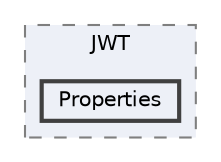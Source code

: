 digraph "C:/Users/adenf/RiderProjects/Openlabs.Mgcxm/Openlabs.Mgcxm/JWT/Properties"
{
 // LATEX_PDF_SIZE
  bgcolor="transparent";
  edge [fontname=Helvetica,fontsize=10,labelfontname=Helvetica,labelfontsize=10];
  node [fontname=Helvetica,fontsize=10,shape=box,height=0.2,width=0.4];
  compound=true
  subgraph clusterdir_cb676df328d34b1ef2c9afe540e7d538 {
    graph [ bgcolor="#edf0f7", pencolor="grey50", label="JWT", fontname=Helvetica,fontsize=10 style="filled,dashed", URL="dir_cb676df328d34b1ef2c9afe540e7d538.html",tooltip=""]
  dir_8be0f64ce914d228af7690dea223114b [label="Properties", fillcolor="#edf0f7", color="grey25", style="filled,bold", URL="dir_8be0f64ce914d228af7690dea223114b.html",tooltip=""];
  }
}
